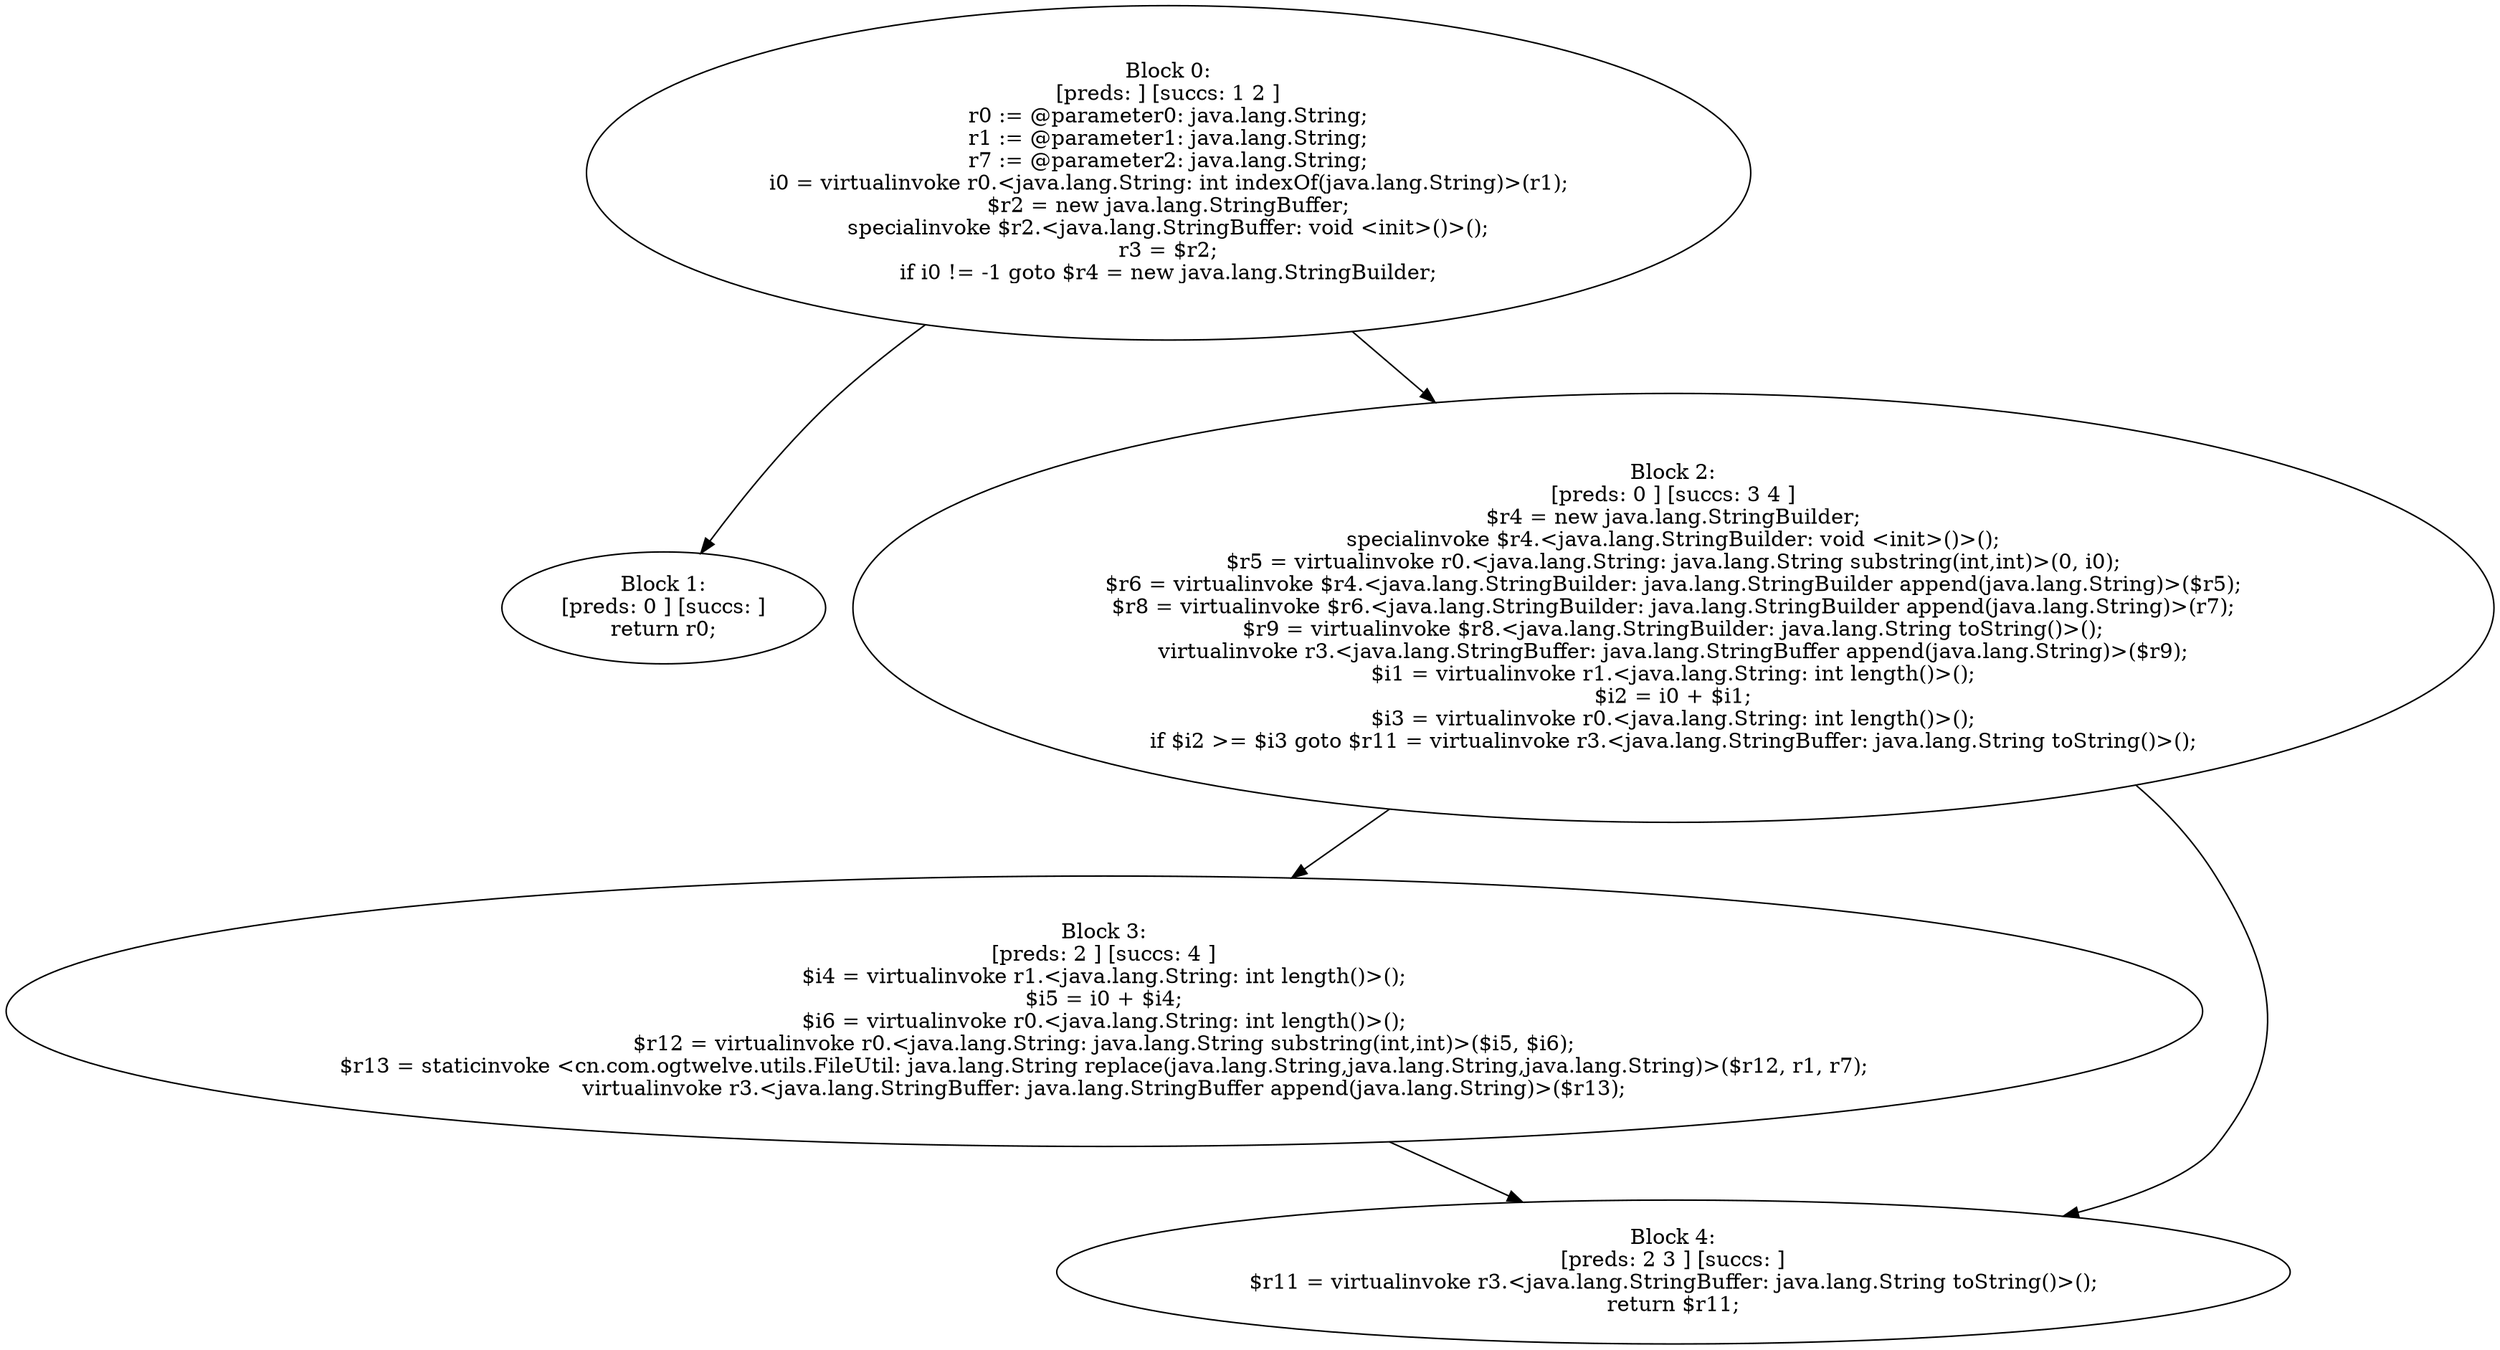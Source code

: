 digraph "unitGraph" {
    "Block 0:
[preds: ] [succs: 1 2 ]
r0 := @parameter0: java.lang.String;
r1 := @parameter1: java.lang.String;
r7 := @parameter2: java.lang.String;
i0 = virtualinvoke r0.<java.lang.String: int indexOf(java.lang.String)>(r1);
$r2 = new java.lang.StringBuffer;
specialinvoke $r2.<java.lang.StringBuffer: void <init>()>();
r3 = $r2;
if i0 != -1 goto $r4 = new java.lang.StringBuilder;
"
    "Block 1:
[preds: 0 ] [succs: ]
return r0;
"
    "Block 2:
[preds: 0 ] [succs: 3 4 ]
$r4 = new java.lang.StringBuilder;
specialinvoke $r4.<java.lang.StringBuilder: void <init>()>();
$r5 = virtualinvoke r0.<java.lang.String: java.lang.String substring(int,int)>(0, i0);
$r6 = virtualinvoke $r4.<java.lang.StringBuilder: java.lang.StringBuilder append(java.lang.String)>($r5);
$r8 = virtualinvoke $r6.<java.lang.StringBuilder: java.lang.StringBuilder append(java.lang.String)>(r7);
$r9 = virtualinvoke $r8.<java.lang.StringBuilder: java.lang.String toString()>();
virtualinvoke r3.<java.lang.StringBuffer: java.lang.StringBuffer append(java.lang.String)>($r9);
$i1 = virtualinvoke r1.<java.lang.String: int length()>();
$i2 = i0 + $i1;
$i3 = virtualinvoke r0.<java.lang.String: int length()>();
if $i2 >= $i3 goto $r11 = virtualinvoke r3.<java.lang.StringBuffer: java.lang.String toString()>();
"
    "Block 3:
[preds: 2 ] [succs: 4 ]
$i4 = virtualinvoke r1.<java.lang.String: int length()>();
$i5 = i0 + $i4;
$i6 = virtualinvoke r0.<java.lang.String: int length()>();
$r12 = virtualinvoke r0.<java.lang.String: java.lang.String substring(int,int)>($i5, $i6);
$r13 = staticinvoke <cn.com.ogtwelve.utils.FileUtil: java.lang.String replace(java.lang.String,java.lang.String,java.lang.String)>($r12, r1, r7);
virtualinvoke r3.<java.lang.StringBuffer: java.lang.StringBuffer append(java.lang.String)>($r13);
"
    "Block 4:
[preds: 2 3 ] [succs: ]
$r11 = virtualinvoke r3.<java.lang.StringBuffer: java.lang.String toString()>();
return $r11;
"
    "Block 0:
[preds: ] [succs: 1 2 ]
r0 := @parameter0: java.lang.String;
r1 := @parameter1: java.lang.String;
r7 := @parameter2: java.lang.String;
i0 = virtualinvoke r0.<java.lang.String: int indexOf(java.lang.String)>(r1);
$r2 = new java.lang.StringBuffer;
specialinvoke $r2.<java.lang.StringBuffer: void <init>()>();
r3 = $r2;
if i0 != -1 goto $r4 = new java.lang.StringBuilder;
"->"Block 1:
[preds: 0 ] [succs: ]
return r0;
";
    "Block 0:
[preds: ] [succs: 1 2 ]
r0 := @parameter0: java.lang.String;
r1 := @parameter1: java.lang.String;
r7 := @parameter2: java.lang.String;
i0 = virtualinvoke r0.<java.lang.String: int indexOf(java.lang.String)>(r1);
$r2 = new java.lang.StringBuffer;
specialinvoke $r2.<java.lang.StringBuffer: void <init>()>();
r3 = $r2;
if i0 != -1 goto $r4 = new java.lang.StringBuilder;
"->"Block 2:
[preds: 0 ] [succs: 3 4 ]
$r4 = new java.lang.StringBuilder;
specialinvoke $r4.<java.lang.StringBuilder: void <init>()>();
$r5 = virtualinvoke r0.<java.lang.String: java.lang.String substring(int,int)>(0, i0);
$r6 = virtualinvoke $r4.<java.lang.StringBuilder: java.lang.StringBuilder append(java.lang.String)>($r5);
$r8 = virtualinvoke $r6.<java.lang.StringBuilder: java.lang.StringBuilder append(java.lang.String)>(r7);
$r9 = virtualinvoke $r8.<java.lang.StringBuilder: java.lang.String toString()>();
virtualinvoke r3.<java.lang.StringBuffer: java.lang.StringBuffer append(java.lang.String)>($r9);
$i1 = virtualinvoke r1.<java.lang.String: int length()>();
$i2 = i0 + $i1;
$i3 = virtualinvoke r0.<java.lang.String: int length()>();
if $i2 >= $i3 goto $r11 = virtualinvoke r3.<java.lang.StringBuffer: java.lang.String toString()>();
";
    "Block 2:
[preds: 0 ] [succs: 3 4 ]
$r4 = new java.lang.StringBuilder;
specialinvoke $r4.<java.lang.StringBuilder: void <init>()>();
$r5 = virtualinvoke r0.<java.lang.String: java.lang.String substring(int,int)>(0, i0);
$r6 = virtualinvoke $r4.<java.lang.StringBuilder: java.lang.StringBuilder append(java.lang.String)>($r5);
$r8 = virtualinvoke $r6.<java.lang.StringBuilder: java.lang.StringBuilder append(java.lang.String)>(r7);
$r9 = virtualinvoke $r8.<java.lang.StringBuilder: java.lang.String toString()>();
virtualinvoke r3.<java.lang.StringBuffer: java.lang.StringBuffer append(java.lang.String)>($r9);
$i1 = virtualinvoke r1.<java.lang.String: int length()>();
$i2 = i0 + $i1;
$i3 = virtualinvoke r0.<java.lang.String: int length()>();
if $i2 >= $i3 goto $r11 = virtualinvoke r3.<java.lang.StringBuffer: java.lang.String toString()>();
"->"Block 3:
[preds: 2 ] [succs: 4 ]
$i4 = virtualinvoke r1.<java.lang.String: int length()>();
$i5 = i0 + $i4;
$i6 = virtualinvoke r0.<java.lang.String: int length()>();
$r12 = virtualinvoke r0.<java.lang.String: java.lang.String substring(int,int)>($i5, $i6);
$r13 = staticinvoke <cn.com.ogtwelve.utils.FileUtil: java.lang.String replace(java.lang.String,java.lang.String,java.lang.String)>($r12, r1, r7);
virtualinvoke r3.<java.lang.StringBuffer: java.lang.StringBuffer append(java.lang.String)>($r13);
";
    "Block 2:
[preds: 0 ] [succs: 3 4 ]
$r4 = new java.lang.StringBuilder;
specialinvoke $r4.<java.lang.StringBuilder: void <init>()>();
$r5 = virtualinvoke r0.<java.lang.String: java.lang.String substring(int,int)>(0, i0);
$r6 = virtualinvoke $r4.<java.lang.StringBuilder: java.lang.StringBuilder append(java.lang.String)>($r5);
$r8 = virtualinvoke $r6.<java.lang.StringBuilder: java.lang.StringBuilder append(java.lang.String)>(r7);
$r9 = virtualinvoke $r8.<java.lang.StringBuilder: java.lang.String toString()>();
virtualinvoke r3.<java.lang.StringBuffer: java.lang.StringBuffer append(java.lang.String)>($r9);
$i1 = virtualinvoke r1.<java.lang.String: int length()>();
$i2 = i0 + $i1;
$i3 = virtualinvoke r0.<java.lang.String: int length()>();
if $i2 >= $i3 goto $r11 = virtualinvoke r3.<java.lang.StringBuffer: java.lang.String toString()>();
"->"Block 4:
[preds: 2 3 ] [succs: ]
$r11 = virtualinvoke r3.<java.lang.StringBuffer: java.lang.String toString()>();
return $r11;
";
    "Block 3:
[preds: 2 ] [succs: 4 ]
$i4 = virtualinvoke r1.<java.lang.String: int length()>();
$i5 = i0 + $i4;
$i6 = virtualinvoke r0.<java.lang.String: int length()>();
$r12 = virtualinvoke r0.<java.lang.String: java.lang.String substring(int,int)>($i5, $i6);
$r13 = staticinvoke <cn.com.ogtwelve.utils.FileUtil: java.lang.String replace(java.lang.String,java.lang.String,java.lang.String)>($r12, r1, r7);
virtualinvoke r3.<java.lang.StringBuffer: java.lang.StringBuffer append(java.lang.String)>($r13);
"->"Block 4:
[preds: 2 3 ] [succs: ]
$r11 = virtualinvoke r3.<java.lang.StringBuffer: java.lang.String toString()>();
return $r11;
";
}
